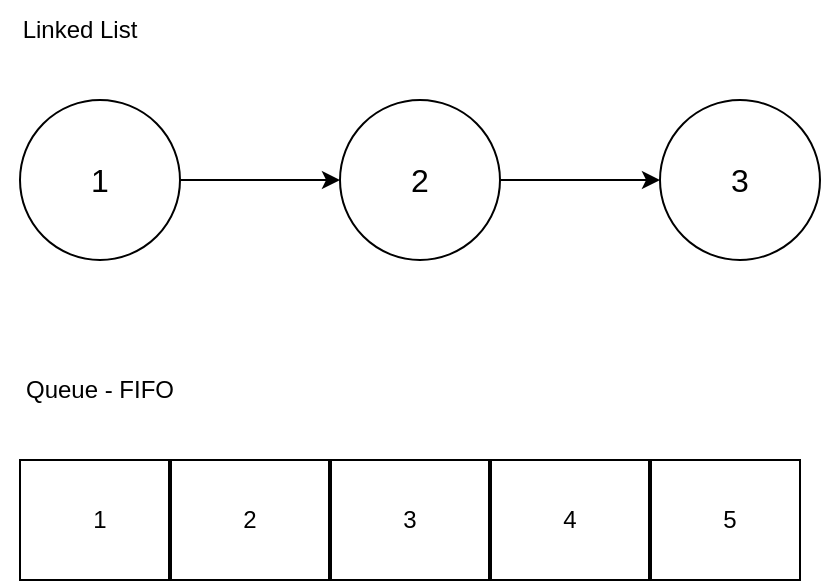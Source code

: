 <mxfile>
    <diagram id="qvekWyr2xaNzLv3MKhHV" name="Page-1">
        <mxGraphModel dx="464" dy="692" grid="1" gridSize="10" guides="1" tooltips="1" connect="1" arrows="1" fold="1" page="1" pageScale="1" pageWidth="850" pageHeight="1100" math="0" shadow="0">
            <root>
                <mxCell id="0"/>
                <mxCell id="1" parent="0"/>
                <mxCell id="4" value="" style="edgeStyle=none;html=1;fontSize=16;" parent="1" source="2" target="3" edge="1">
                    <mxGeometry relative="1" as="geometry"/>
                </mxCell>
                <mxCell id="2" value="&lt;font&gt;1&lt;/font&gt;" style="ellipse;whiteSpace=wrap;html=1;aspect=fixed;fontSize=16;" parent="1" vertex="1">
                    <mxGeometry x="40" y="80" width="80" height="80" as="geometry"/>
                </mxCell>
                <mxCell id="6" value="" style="edgeStyle=none;html=1;fontSize=16;" parent="1" source="3" target="5" edge="1">
                    <mxGeometry relative="1" as="geometry"/>
                </mxCell>
                <mxCell id="3" value="2" style="ellipse;whiteSpace=wrap;html=1;aspect=fixed;fontSize=16;" parent="1" vertex="1">
                    <mxGeometry x="200" y="80" width="80" height="80" as="geometry"/>
                </mxCell>
                <mxCell id="5" value="3" style="ellipse;whiteSpace=wrap;html=1;aspect=fixed;fontSize=16;" parent="1" vertex="1">
                    <mxGeometry x="360" y="80" width="80" height="80" as="geometry"/>
                </mxCell>
                <mxCell id="7" value="Linked List" style="text;html=1;align=center;verticalAlign=middle;whiteSpace=wrap;rounded=0;" parent="1" vertex="1">
                    <mxGeometry x="40" y="30" width="60" height="30" as="geometry"/>
                </mxCell>
                <mxCell id="8" value="" style="rounded=0;whiteSpace=wrap;html=1;direction=west;" parent="1" vertex="1">
                    <mxGeometry x="40" y="260" width="390" height="60" as="geometry"/>
                </mxCell>
                <mxCell id="9" value="" style="endArrow=none;html=1;exitX=0.199;exitY=1.001;exitDx=0;exitDy=0;exitPerimeter=0;entryX=0.199;entryY=1.001;entryDx=0;entryDy=0;entryPerimeter=0;" parent="1" source="8" edge="1">
                    <mxGeometry width="50" height="50" relative="1" as="geometry">
                        <mxPoint x="120.8" y="320" as="sourcePoint"/>
                        <mxPoint x="120" y="260" as="targetPoint"/>
                    </mxGeometry>
                </mxCell>
                <mxCell id="11" value="" style="line;strokeWidth=2;direction=south;html=1;" parent="1" vertex="1">
                    <mxGeometry x="110" y="260" width="10" height="60" as="geometry"/>
                </mxCell>
                <mxCell id="12" value="" style="line;strokeWidth=2;direction=south;html=1;" parent="1" vertex="1">
                    <mxGeometry x="190" y="260" width="10" height="60" as="geometry"/>
                </mxCell>
                <mxCell id="13" value="" style="line;strokeWidth=2;direction=south;html=1;" parent="1" vertex="1">
                    <mxGeometry x="270" y="260" width="10" height="60" as="geometry"/>
                </mxCell>
                <mxCell id="14" value="" style="line;strokeWidth=2;direction=south;html=1;" parent="1" vertex="1">
                    <mxGeometry x="350" y="260" width="10" height="60" as="geometry"/>
                </mxCell>
                <mxCell id="15" value="1" style="text;html=1;align=center;verticalAlign=middle;whiteSpace=wrap;rounded=0;" parent="1" vertex="1">
                    <mxGeometry x="50" y="275" width="60" height="30" as="geometry"/>
                </mxCell>
                <mxCell id="16" value="2" style="text;html=1;align=center;verticalAlign=middle;whiteSpace=wrap;rounded=0;" parent="1" vertex="1">
                    <mxGeometry x="130" y="275" width="50" height="30" as="geometry"/>
                </mxCell>
                <mxCell id="17" value="3" style="text;html=1;align=center;verticalAlign=middle;whiteSpace=wrap;rounded=0;" parent="1" vertex="1">
                    <mxGeometry x="210" y="275" width="50" height="30" as="geometry"/>
                </mxCell>
                <mxCell id="18" value="4" style="text;html=1;align=center;verticalAlign=middle;whiteSpace=wrap;rounded=0;" parent="1" vertex="1">
                    <mxGeometry x="290" y="275" width="50" height="30" as="geometry"/>
                </mxCell>
                <mxCell id="19" value="5" style="text;html=1;align=center;verticalAlign=middle;whiteSpace=wrap;rounded=0;" parent="1" vertex="1">
                    <mxGeometry x="370" y="275" width="50" height="30" as="geometry"/>
                </mxCell>
                <mxCell id="20" value="Queue - FIFO" style="text;html=1;align=center;verticalAlign=middle;whiteSpace=wrap;rounded=0;" parent="1" vertex="1">
                    <mxGeometry x="30" y="210" width="100" height="30" as="geometry"/>
                </mxCell>
            </root>
        </mxGraphModel>
    </diagram>
</mxfile>